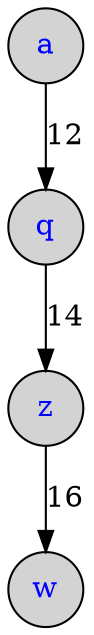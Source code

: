 digraph G {
node[margin=0 fontcolor=blue  width=0.5 shape=circle style=filled];
a;
q;
z;
w;
a->q[label=12];
q->z[label=14];
z->w[label=16];
}